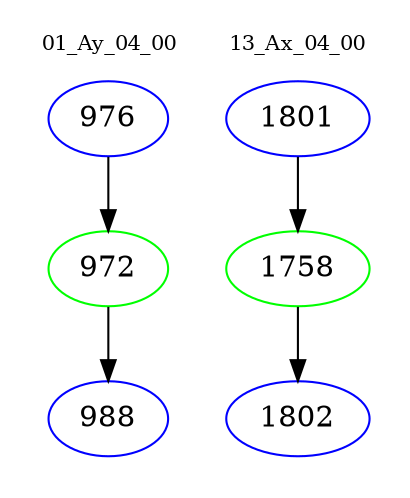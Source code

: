 digraph{
subgraph cluster_0 {
color = white
label = "01_Ay_04_00";
fontsize=10;
T0_976 [label="976", color="blue"]
T0_976 -> T0_972 [color="black"]
T0_972 [label="972", color="green"]
T0_972 -> T0_988 [color="black"]
T0_988 [label="988", color="blue"]
}
subgraph cluster_1 {
color = white
label = "13_Ax_04_00";
fontsize=10;
T1_1801 [label="1801", color="blue"]
T1_1801 -> T1_1758 [color="black"]
T1_1758 [label="1758", color="green"]
T1_1758 -> T1_1802 [color="black"]
T1_1802 [label="1802", color="blue"]
}
}
